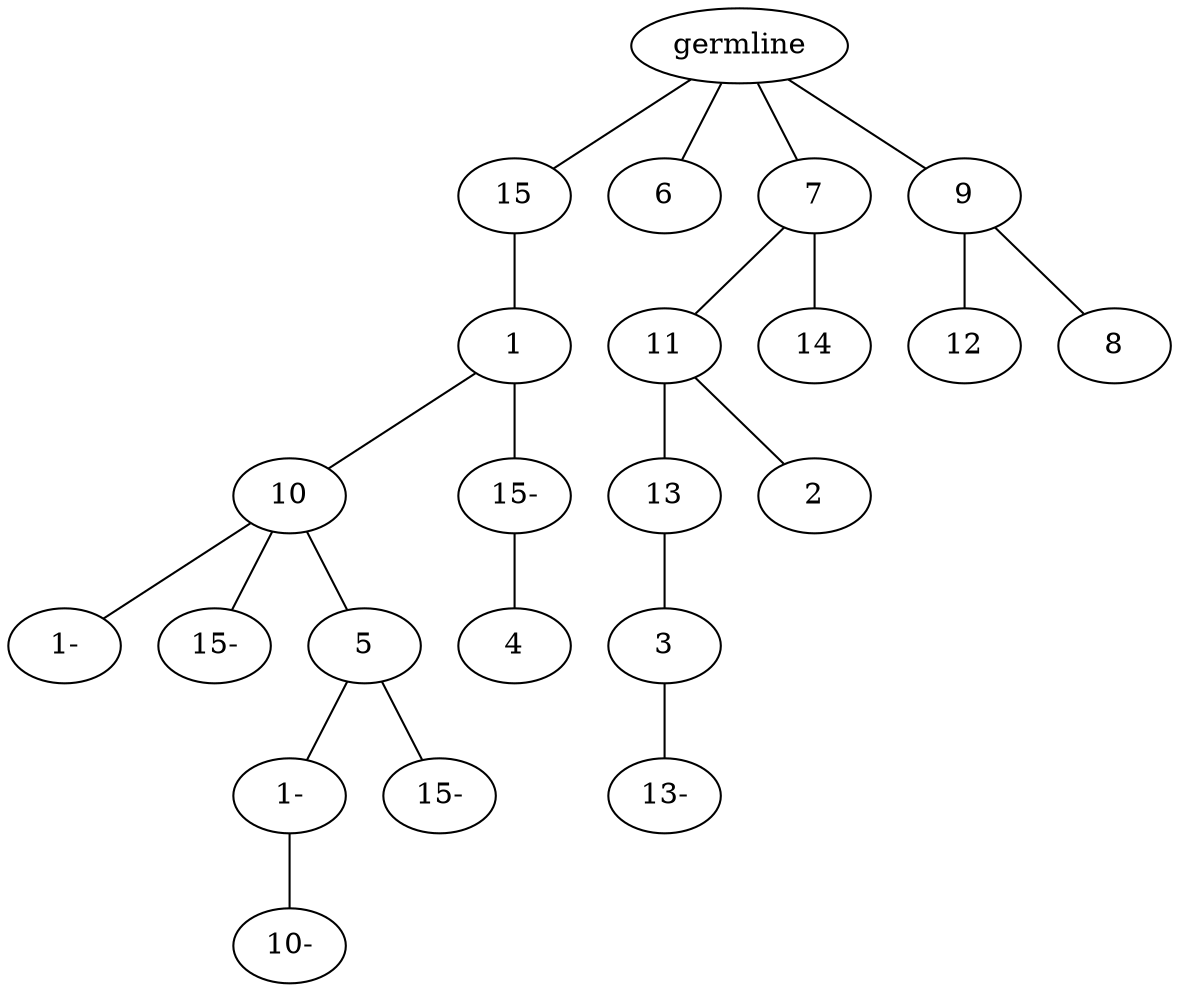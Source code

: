 graph tree {
    "140311579036736" [label="germline"];
    "140311578854880" [label="15"];
    "140311578690896" [label="1"];
    "140311578598704" [label="10"];
    "140311579088976" [label="1-"];
    "140311579090752" [label="15-"];
    "140311578845776" [label="5"];
    "140311578871264" [label="1-"];
    "140311578871024" [label="10-"];
    "140311579317536" [label="15-"];
    "140311578598128" [label="15-"];
    "140311578845344" [label="4"];
    "140311578853872" [label="6"];
    "140311578864944" [label="7"];
    "140311579087776" [label="11"];
    "140311578872800" [label="13"];
    "140311579265584" [label="3"];
    "140311579358304" [label="13-"];
    "140311578871504" [label="2"];
    "140311579088496" [label="14"];
    "140311579062384" [label="9"];
    "140311579087872" [label="12"];
    "140311578690176" [label="8"];
    "140311579036736" -- "140311578854880";
    "140311579036736" -- "140311578853872";
    "140311579036736" -- "140311578864944";
    "140311579036736" -- "140311579062384";
    "140311578854880" -- "140311578690896";
    "140311578690896" -- "140311578598704";
    "140311578690896" -- "140311578598128";
    "140311578598704" -- "140311579088976";
    "140311578598704" -- "140311579090752";
    "140311578598704" -- "140311578845776";
    "140311578845776" -- "140311578871264";
    "140311578845776" -- "140311579317536";
    "140311578871264" -- "140311578871024";
    "140311578598128" -- "140311578845344";
    "140311578864944" -- "140311579087776";
    "140311578864944" -- "140311579088496";
    "140311579087776" -- "140311578872800";
    "140311579087776" -- "140311578871504";
    "140311578872800" -- "140311579265584";
    "140311579265584" -- "140311579358304";
    "140311579062384" -- "140311579087872";
    "140311579062384" -- "140311578690176";
}
